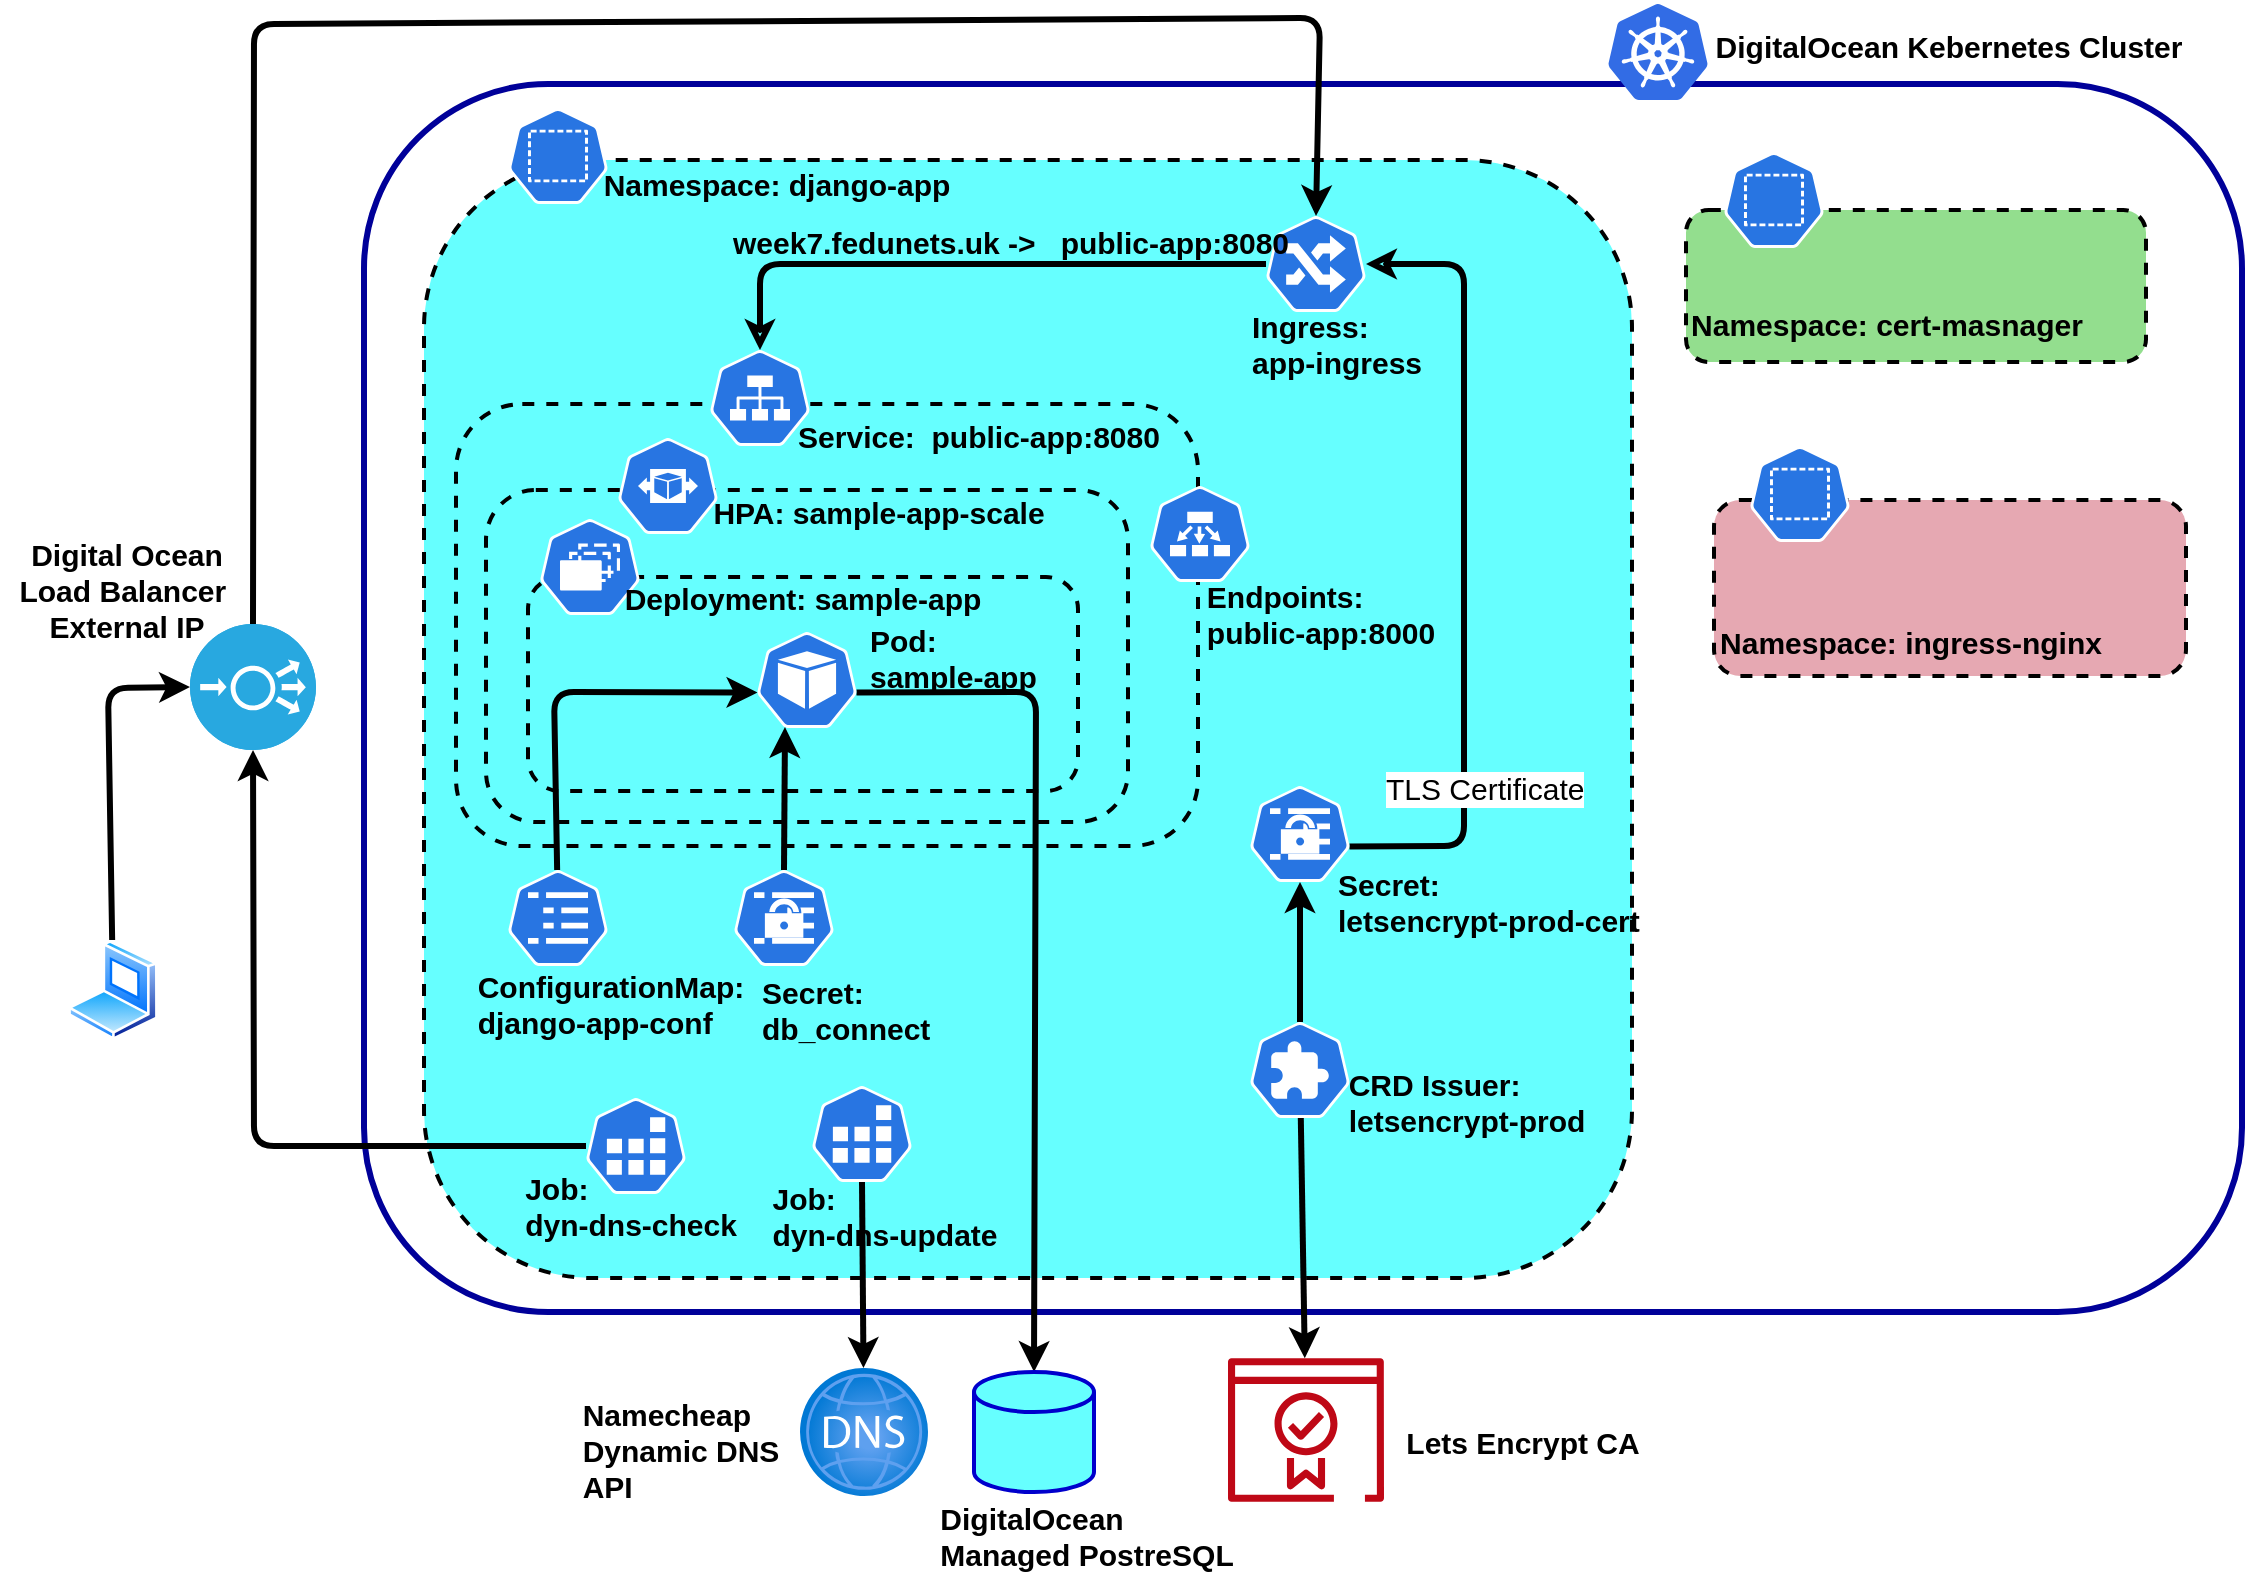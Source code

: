 <mxfile>
    <diagram id="bxJqmcAA1n49yRWCh9Xo" name="Page-1">
        <mxGraphModel dx="1858" dy="808" grid="0" gridSize="10" guides="1" tooltips="1" connect="1" arrows="1" fold="1" page="1" pageScale="1" pageWidth="1169" pageHeight="827" background="#ffffff" math="0" shadow="0">
            <root>
                <mxCell id="0"/>
                <mxCell id="1" parent="0"/>
                <mxCell id="16" value="" style="rounded=1;whiteSpace=wrap;html=1;fillColor=none;strokeColor=#000099;strokeWidth=3;fontColor=#000000;fontSize=15;fontFamily=Helvetica;" parent="1" vertex="1">
                    <mxGeometry x="194" y="68" width="939" height="614" as="geometry"/>
                </mxCell>
                <mxCell id="20" value="" style="rounded=1;whiteSpace=wrap;html=1;strokeColor=#000000;strokeWidth=2;fillColor=#E6A8B2;dashed=1;fontColor=#000000;fontSize=15;fontFamily=Helvetica;" parent="1" vertex="1">
                    <mxGeometry x="869" y="276" width="236" height="88" as="geometry"/>
                </mxCell>
                <mxCell id="19" value="" style="rounded=1;whiteSpace=wrap;html=1;strokeColor=#000000;strokeWidth=2;fillColor=#93DE8E;dashed=1;fontColor=#000000;fontSize=15;fontFamily=Helvetica;" parent="1" vertex="1">
                    <mxGeometry x="855" y="131" width="230" height="76" as="geometry"/>
                </mxCell>
                <mxCell id="18" value="" style="rounded=1;whiteSpace=wrap;html=1;strokeColor=#000000;strokeWidth=2;fillColor=#66FFFF;dashed=1;fontColor=#000000;fontSize=15;fontFamily=Helvetica;" parent="1" vertex="1">
                    <mxGeometry x="224" y="106" width="604" height="559" as="geometry"/>
                </mxCell>
                <mxCell id="29" value="" style="rounded=1;whiteSpace=wrap;html=1;strokeColor=#000000;strokeWidth=2;fillColor=none;dashed=1;fontColor=#000000;fontSize=15;fontFamily=Helvetica;" parent="1" vertex="1">
                    <mxGeometry x="240" y="228" width="371" height="221" as="geometry"/>
                </mxCell>
                <mxCell id="30" value="" style="rounded=1;whiteSpace=wrap;html=1;strokeColor=#000000;strokeWidth=2;fillColor=none;dashed=1;fontColor=#000000;fontSize=15;fontFamily=Helvetica;" parent="1" vertex="1">
                    <mxGeometry x="255" y="271" width="321" height="166" as="geometry"/>
                </mxCell>
                <mxCell id="37" value="" style="rounded=1;whiteSpace=wrap;html=1;strokeColor=#000000;strokeWidth=2;fillColor=none;dashed=1;fontColor=#000000;fontSize=15;fontFamily=Helvetica;" parent="1" vertex="1">
                    <mxGeometry x="276" y="314.5" width="275" height="107" as="geometry"/>
                </mxCell>
                <mxCell id="17" value="" style="sketch=0;aspect=fixed;html=1;points=[];align=center;image;fontSize=15;image=img/lib/mscae/Kubernetes.svg;strokeColor=#000000;strokeWidth=3;fillColor=none;fontColor=#000000;fontFamily=Helvetica;" parent="1" vertex="1">
                    <mxGeometry x="816" y="28" width="50" height="48" as="geometry"/>
                </mxCell>
                <mxCell id="21" value="" style="sketch=0;html=1;dashed=0;whitespace=wrap;fillColor=#2875E2;strokeColor=#ffffff;points=[[0.005,0.63,0],[0.1,0.2,0],[0.9,0.2,0],[0.5,0,0],[0.995,0.63,0],[0.72,0.99,0],[0.5,1,0],[0.28,0.99,0]];verticalLabelPosition=bottom;align=center;verticalAlign=top;shape=mxgraph.kubernetes.icon;prIcon=ns;strokeWidth=2;fontColor=#000000;fontSize=15;fontFamily=Helvetica;" parent="1" vertex="1">
                    <mxGeometry x="266" y="80" width="50" height="48" as="geometry"/>
                </mxCell>
                <mxCell id="22" value="" style="sketch=0;html=1;dashed=0;whitespace=wrap;fillColor=#2875E2;strokeColor=#ffffff;points=[[0.005,0.63,0],[0.1,0.2,0],[0.9,0.2,0],[0.5,0,0],[0.995,0.63,0],[0.72,0.99,0],[0.5,1,0],[0.28,0.99,0]];verticalLabelPosition=bottom;align=center;verticalAlign=top;shape=mxgraph.kubernetes.icon;prIcon=ns;strokeWidth=2;fontColor=#000000;fontSize=15;fontFamily=Helvetica;" parent="1" vertex="1">
                    <mxGeometry x="874" y="102" width="50" height="48" as="geometry"/>
                </mxCell>
                <mxCell id="23" value="" style="sketch=0;html=1;dashed=0;whitespace=wrap;fillColor=#2875E2;strokeColor=#ffffff;points=[[0.005,0.63,0],[0.1,0.2,0],[0.9,0.2,0],[0.5,0,0],[0.995,0.63,0],[0.72,0.99,0],[0.5,1,0],[0.28,0.99,0]];verticalLabelPosition=bottom;align=center;verticalAlign=top;shape=mxgraph.kubernetes.icon;prIcon=ns;strokeWidth=2;fontColor=#000000;fontSize=15;fontFamily=Helvetica;" parent="1" vertex="1">
                    <mxGeometry x="887" y="249" width="50" height="48" as="geometry"/>
                </mxCell>
                <mxCell id="46" style="edgeStyle=none;html=1;fontSize=15;fontColor=#000000;strokeColor=#000000;strokeWidth=3;endArrow=classic;endFill=0;startArrow=none;startFill=0;entryX=0.5;entryY=0;entryDx=0;entryDy=0;entryPerimeter=0;fontFamily=Helvetica;" edge="1" parent="1" source="24" target="26">
                    <mxGeometry relative="1" as="geometry">
                        <mxPoint x="636" y="354" as="targetPoint"/>
                        <Array as="points">
                            <mxPoint x="392" y="158"/>
                        </Array>
                    </mxGeometry>
                </mxCell>
                <mxCell id="59" style="edgeStyle=none;html=1;entryX=0.995;entryY=0.63;entryDx=0;entryDy=0;entryPerimeter=0;strokeColor=#000000;strokeWidth=3;fontSize=15;fontColor=#000000;startArrow=classic;startFill=0;endArrow=none;endFill=0;fontFamily=Helvetica;" edge="1" parent="1" source="24" target="55">
                    <mxGeometry relative="1" as="geometry">
                        <Array as="points">
                            <mxPoint x="744" y="158"/>
                            <mxPoint x="744" y="449"/>
                        </Array>
                    </mxGeometry>
                </mxCell>
                <mxCell id="75" value="&lt;span style=&quot;background-color: rgb(255, 255, 255); font-size: 15px;&quot;&gt;TLS Certificate&lt;/span&gt;" style="edgeLabel;html=1;align=left;verticalAlign=middle;resizable=0;points=[];fontSize=15;fontColor=#000000;fontFamily=Helvetica;" vertex="1" connectable="0" parent="59">
                    <mxGeometry x="0.094" y="-1" relative="1" as="geometry">
                        <mxPoint x="-40" y="93" as="offset"/>
                    </mxGeometry>
                </mxCell>
                <mxCell id="24" value="" style="sketch=0;html=1;dashed=0;whitespace=wrap;fillColor=#2875E2;strokeColor=#ffffff;points=[[0.005,0.63,0],[0.1,0.2,0],[0.9,0.2,0],[0.5,0,0],[0.995,0.63,0],[0.72,0.99,0],[0.5,1,0],[0.28,0.99,0]];verticalLabelPosition=bottom;align=center;verticalAlign=top;shape=mxgraph.kubernetes.icon;prIcon=ing;strokeWidth=2;fontColor=#000000;fontSize=15;fontFamily=Helvetica;" parent="1" vertex="1">
                    <mxGeometry x="645" y="134" width="50" height="48" as="geometry"/>
                </mxCell>
                <mxCell id="26" value="" style="sketch=0;html=1;dashed=0;whitespace=wrap;fillColor=#2875E2;strokeColor=#ffffff;points=[[0.005,0.63,0],[0.1,0.2,0],[0.9,0.2,0],[0.5,0,0],[0.995,0.63,0],[0.72,0.99,0],[0.5,1,0],[0.28,0.99,0]];verticalLabelPosition=bottom;align=center;verticalAlign=top;shape=mxgraph.kubernetes.icon;prIcon=svc;strokeWidth=2;fontColor=#000000;fontSize=15;fontFamily=Helvetica;" parent="1" vertex="1">
                    <mxGeometry x="367" y="201" width="50" height="48" as="geometry"/>
                </mxCell>
                <mxCell id="25" value="" style="sketch=0;html=1;dashed=0;whitespace=wrap;fillColor=#2875E2;strokeColor=#ffffff;points=[[0.005,0.63,0],[0.1,0.2,0],[0.9,0.2,0],[0.5,0,0],[0.995,0.63,0],[0.72,0.99,0],[0.5,1,0],[0.28,0.99,0]];verticalLabelPosition=bottom;align=center;verticalAlign=top;shape=mxgraph.kubernetes.icon;prIcon=hpa;strokeWidth=2;fontColor=#000000;fontSize=15;fontFamily=Helvetica;" parent="1" vertex="1">
                    <mxGeometry x="321" y="245" width="50" height="48" as="geometry"/>
                </mxCell>
                <mxCell id="62" style="edgeStyle=none;html=1;entryX=0.005;entryY=0.63;entryDx=0;entryDy=0;entryPerimeter=0;strokeColor=#000000;strokeWidth=3;fontSize=15;fontColor=#000000;startArrow=none;startFill=0;endArrow=classic;endFill=1;fontFamily=Helvetica;" edge="1" parent="1" source="31" target="33">
                    <mxGeometry relative="1" as="geometry">
                        <Array as="points">
                            <mxPoint x="289" y="372"/>
                        </Array>
                    </mxGeometry>
                </mxCell>
                <mxCell id="31" value="" style="sketch=0;html=1;dashed=0;whitespace=wrap;fillColor=#2875E2;strokeColor=#ffffff;points=[[0.005,0.63,0],[0.1,0.2,0],[0.9,0.2,0],[0.5,0,0],[0.995,0.63,0],[0.72,0.99,0],[0.5,1,0],[0.28,0.99,0]];verticalLabelPosition=bottom;align=center;verticalAlign=top;shape=mxgraph.kubernetes.icon;prIcon=cm;strokeWidth=2;fontColor=#000000;fontSize=15;fontFamily=Helvetica;" parent="1" vertex="1">
                    <mxGeometry x="266" y="461" width="50" height="48" as="geometry"/>
                </mxCell>
                <mxCell id="61" style="edgeStyle=none;html=1;entryX=0.5;entryY=1;entryDx=0;entryDy=0;entryPerimeter=0;strokeColor=#000000;strokeWidth=3;fontSize=15;fontColor=#000000;startArrow=none;startFill=0;endArrow=classic;endFill=1;fontFamily=Helvetica;" edge="1" parent="1" source="32" target="55">
                    <mxGeometry relative="1" as="geometry"/>
                </mxCell>
                <mxCell id="68" style="edgeStyle=none;html=1;strokeColor=#000000;strokeWidth=3;fontSize=15;fontColor=#000000;startArrow=none;startFill=0;endArrow=classic;endFill=1;fontFamily=Helvetica;" edge="1" parent="1" source="32" target="64">
                    <mxGeometry relative="1" as="geometry"/>
                </mxCell>
                <mxCell id="32" value="" style="sketch=0;html=1;dashed=0;whitespace=wrap;fillColor=#2875E2;strokeColor=#ffffff;points=[[0.005,0.63,0],[0.1,0.2,0],[0.9,0.2,0],[0.5,0,0],[0.995,0.63,0],[0.72,0.99,0],[0.5,1,0],[0.28,0.99,0]];verticalLabelPosition=bottom;align=center;verticalAlign=top;shape=mxgraph.kubernetes.icon;prIcon=crd;strokeWidth=2;fontColor=#000000;fontSize=15;fontFamily=Helvetica;" parent="1" vertex="1">
                    <mxGeometry x="637" y="537" width="50" height="48" as="geometry"/>
                </mxCell>
                <mxCell id="71" style="edgeStyle=none;html=1;exitX=0.995;exitY=0.63;exitDx=0;exitDy=0;exitPerimeter=0;entryX=0.5;entryY=0;entryDx=0;entryDy=0;entryPerimeter=0;strokeColor=#000000;strokeWidth=3;fontSize=15;fontColor=#000000;startArrow=none;startFill=0;endArrow=classic;endFill=1;fontFamily=Helvetica;" edge="1" parent="1" source="33" target="70">
                    <mxGeometry relative="1" as="geometry">
                        <Array as="points">
                            <mxPoint x="530" y="372"/>
                        </Array>
                    </mxGeometry>
                </mxCell>
                <mxCell id="33" value="" style="sketch=0;html=1;dashed=0;whitespace=wrap;fillColor=#2875E2;strokeColor=#ffffff;points=[[0.005,0.63,0],[0.1,0.2,0],[0.9,0.2,0],[0.5,0,0],[0.995,0.63,0],[0.72,0.99,0],[0.5,1,0],[0.28,0.99,0]];verticalLabelPosition=bottom;align=center;verticalAlign=top;shape=mxgraph.kubernetes.icon;prIcon=pod;strokeWidth=2;fontColor=#000000;fontSize=15;fontFamily=Helvetica;" parent="1" vertex="1">
                    <mxGeometry x="390.5" y="342" width="50" height="48" as="geometry"/>
                </mxCell>
                <mxCell id="63" style="edgeStyle=none;html=1;exitX=0.5;exitY=0;exitDx=0;exitDy=0;exitPerimeter=0;entryX=0.28;entryY=0.99;entryDx=0;entryDy=0;entryPerimeter=0;strokeColor=#000000;strokeWidth=3;fontSize=15;fontColor=#000000;startArrow=none;startFill=0;endArrow=classic;endFill=1;fontFamily=Helvetica;" edge="1" parent="1" source="34" target="33">
                    <mxGeometry relative="1" as="geometry"/>
                </mxCell>
                <mxCell id="34" value="" style="sketch=0;html=1;dashed=0;whitespace=wrap;fillColor=#2875E2;strokeColor=#ffffff;points=[[0.005,0.63,0],[0.1,0.2,0],[0.9,0.2,0],[0.5,0,0],[0.995,0.63,0],[0.72,0.99,0],[0.5,1,0],[0.28,0.99,0]];verticalLabelPosition=bottom;align=center;verticalAlign=top;shape=mxgraph.kubernetes.icon;prIcon=secret;strokeWidth=2;fontColor=#000000;fontSize=15;fontFamily=Helvetica;" parent="1" vertex="1">
                    <mxGeometry x="379" y="461" width="50" height="48" as="geometry"/>
                </mxCell>
                <mxCell id="67" style="edgeStyle=none;html=1;strokeColor=#000000;strokeWidth=3;fontSize=15;fontColor=#000000;startArrow=none;startFill=0;endArrow=classic;endFill=1;exitX=0.5;exitY=1;exitDx=0;exitDy=0;exitPerimeter=0;fontFamily=Helvetica;" edge="1" parent="1" source="36" target="66">
                    <mxGeometry relative="1" as="geometry">
                        <Array as="points"/>
                    </mxGeometry>
                </mxCell>
                <mxCell id="36" value="" style="sketch=0;html=1;dashed=0;whitespace=wrap;fillColor=#2875E2;strokeColor=#ffffff;points=[[0.005,0.63,0],[0.1,0.2,0],[0.9,0.2,0],[0.5,0,0],[0.995,0.63,0],[0.72,0.99,0],[0.5,1,0],[0.28,0.99,0]];verticalLabelPosition=bottom;align=center;verticalAlign=top;shape=mxgraph.kubernetes.icon;prIcon=job;strokeWidth=2;fontColor=#000000;fontSize=15;fontFamily=Helvetica;" parent="1" vertex="1">
                    <mxGeometry x="418" y="569" width="50" height="48" as="geometry"/>
                </mxCell>
                <mxCell id="35" value="" style="sketch=0;html=1;dashed=0;whitespace=wrap;fillColor=#2875E2;strokeColor=#ffffff;points=[[0.005,0.63,0],[0.1,0.2,0],[0.9,0.2,0],[0.5,0,0],[0.995,0.63,0],[0.72,0.99,0],[0.5,1,0],[0.28,0.99,0]];verticalLabelPosition=bottom;align=center;verticalAlign=top;shape=mxgraph.kubernetes.icon;prIcon=rs;strokeWidth=2;fontColor=#000000;fontSize=15;fontFamily=Helvetica;" parent="1" vertex="1">
                    <mxGeometry x="282" y="285.5" width="50" height="48" as="geometry"/>
                </mxCell>
                <mxCell id="39" value="&lt;font style=&quot;font-size: 15px;&quot;&gt;&lt;b style=&quot;font-size: 15px;&quot;&gt;DigitalOcean Kebernetes Cluster&lt;/b&gt;&lt;/font&gt;" style="text;html=1;align=center;verticalAlign=middle;resizable=0;points=[];autosize=1;strokeColor=none;fillColor=none;fontColor=#000000;fontSize=15;fontFamily=Helvetica;" vertex="1" parent="1">
                    <mxGeometry x="860" y="34" width="251" height="30" as="geometry"/>
                </mxCell>
                <mxCell id="40" value="&lt;font style=&quot;font-size: 15px;&quot;&gt;&lt;b style=&quot;font-size: 15px;&quot;&gt;Namespace: django-app&lt;/b&gt;&lt;/font&gt;" style="text;html=1;align=center;verticalAlign=middle;resizable=0;points=[];autosize=1;strokeColor=none;fillColor=none;fontColor=#000000;fontSize=15;fontFamily=Helvetica;" vertex="1" parent="1">
                    <mxGeometry x="304" y="103" width="191" height="30" as="geometry"/>
                </mxCell>
                <mxCell id="41" value="&lt;font style=&quot;font-size: 15px;&quot;&gt;&lt;b style=&quot;font-size: 15px;&quot;&gt;Ingress:&lt;br style=&quot;font-size: 15px;&quot;&gt;app-ingress&lt;/b&gt;&lt;/font&gt;" style="text;html=1;align=left;verticalAlign=middle;resizable=0;points=[];autosize=1;strokeColor=none;fillColor=none;fontColor=#000000;fontSize=15;fontFamily=Helvetica;" vertex="1" parent="1">
                    <mxGeometry x="635.5" y="174" width="103" height="48" as="geometry"/>
                </mxCell>
                <mxCell id="42" value="&lt;b style=&quot;font-size: 15px;&quot;&gt;Service:&amp;nbsp; public-app:8080&lt;/b&gt;" style="text;html=1;align=center;verticalAlign=middle;resizable=0;points=[];autosize=1;strokeColor=none;fillColor=none;fontColor=#000000;fontSize=15;fontFamily=Helvetica;" vertex="1" parent="1">
                    <mxGeometry x="401" y="229" width="199" height="30" as="geometry"/>
                </mxCell>
                <mxCell id="43" value="&lt;font style=&quot;font-size: 15px;&quot;&gt;&lt;b style=&quot;font-size: 15px;&quot;&gt;Deployment: sample-app&lt;/b&gt;&lt;/font&gt;" style="text;html=1;align=center;verticalAlign=middle;resizable=0;points=[];autosize=1;strokeColor=none;fillColor=none;fontColor=#000000;fontSize=15;fontFamily=Helvetica;" vertex="1" parent="1">
                    <mxGeometry x="315" y="310" width="196" height="30" as="geometry"/>
                </mxCell>
                <mxCell id="44" value="&lt;font style=&quot;font-size: 15px;&quot;&gt;&lt;b style=&quot;font-size: 15px;&quot;&gt;HPA: &lt;/b&gt;&lt;span style=&quot;font-size: 15px;&quot;&gt;&lt;b style=&quot;font-size: 15px;&quot;&gt;sample-app-scale&lt;/b&gt;&lt;/span&gt;&lt;br style=&quot;font-size: 15px;&quot;&gt;&lt;/font&gt;" style="text;html=1;align=center;verticalAlign=middle;resizable=0;points=[];autosize=1;strokeColor=none;fillColor=none;fontColor=#000000;fontSize=15;fontFamily=Helvetica;" vertex="1" parent="1">
                    <mxGeometry x="359" y="267" width="184" height="30" as="geometry"/>
                </mxCell>
                <mxCell id="45" value="" style="sketch=0;html=1;dashed=0;whitespace=wrap;fillColor=#2875E2;strokeColor=#ffffff;points=[[0.005,0.63,0],[0.1,0.2,0],[0.9,0.2,0],[0.5,0,0],[0.995,0.63,0],[0.72,0.99,0],[0.5,1,0],[0.28,0.99,0]];verticalLabelPosition=bottom;align=center;verticalAlign=top;shape=mxgraph.kubernetes.icon;prIcon=ep;fontSize=15;fontColor=#000000;fontFamily=Helvetica;" vertex="1" parent="1">
                    <mxGeometry x="587" y="269" width="50" height="48" as="geometry"/>
                </mxCell>
                <mxCell id="48" value="&lt;span style=&quot;font-size: 15px;&quot;&gt;&lt;b style=&quot;font-size: 15px;&quot;&gt;Pod:&lt;br style=&quot;font-size: 15px;&quot;&gt;sample-app&lt;/b&gt;&lt;/span&gt;" style="text;html=1;align=left;verticalAlign=middle;resizable=0;points=[];autosize=1;strokeColor=none;fillColor=none;fontColor=#000000;fontSize=15;fontFamily=Helvetica;" vertex="1" parent="1">
                    <mxGeometry x="445" y="331" width="101" height="48" as="geometry"/>
                </mxCell>
                <mxCell id="49" value="&lt;div style=&quot;text-align: left; font-size: 15px;&quot;&gt;&lt;b style=&quot;background-color: initial; font-size: 15px;&quot;&gt;Endpoints:&lt;/b&gt;&lt;/div&gt;&lt;font style=&quot;font-size: 15px;&quot;&gt;&lt;div style=&quot;text-align: left; font-size: 15px;&quot;&gt;&lt;b style=&quot;font-size: 15px; background-color: initial;&quot;&gt;public-app:8000&lt;/b&gt;&lt;/div&gt;&lt;/font&gt;" style="text;html=1;align=center;verticalAlign=middle;resizable=0;points=[];autosize=1;strokeColor=none;fillColor=none;fontColor=#000000;fontSize=15;fontFamily=Helvetica;" vertex="1" parent="1">
                    <mxGeometry x="605.5" y="309" width="132" height="48" as="geometry"/>
                </mxCell>
                <mxCell id="50" value="&lt;div style=&quot;text-align: left; font-size: 15px;&quot;&gt;&lt;b style=&quot;font-size: 15px; background-color: initial;&quot;&gt;Job:&lt;/b&gt;&lt;/div&gt;&lt;span style=&quot;font-size: 15px;&quot;&gt;&lt;b style=&quot;font-size: 15px;&quot;&gt;dyn-dns-update&lt;/b&gt;&lt;/span&gt;" style="text;html=1;align=center;verticalAlign=middle;resizable=0;points=[];autosize=1;strokeColor=none;fillColor=none;fontColor=#000000;fontSize=15;fontFamily=Helvetica;" vertex="1" parent="1">
                    <mxGeometry x="388.5" y="610" width="131" height="48" as="geometry"/>
                </mxCell>
                <mxCell id="85" style="edgeStyle=none;html=1;entryX=0.5;entryY=1;entryDx=0;entryDy=0;entryPerimeter=0;strokeColor=#000000;strokeWidth=3;fontSize=15;fontColor=#000000;startArrow=none;startFill=0;endArrow=classic;endFill=1;fontFamily=Helvetica;" edge="1" parent="1" source="51" target="78">
                    <mxGeometry relative="1" as="geometry">
                        <Array as="points">
                            <mxPoint x="139" y="599"/>
                        </Array>
                    </mxGeometry>
                </mxCell>
                <mxCell id="51" value="" style="sketch=0;html=1;dashed=0;whitespace=wrap;fillColor=#2875E2;strokeColor=#ffffff;points=[[0.005,0.63,0],[0.1,0.2,0],[0.9,0.2,0],[0.5,0,0],[0.995,0.63,0],[0.72,0.99,0],[0.5,1,0],[0.28,0.99,0]];verticalLabelPosition=bottom;align=center;verticalAlign=top;shape=mxgraph.kubernetes.icon;prIcon=job;strokeWidth=2;fontColor=#000000;fontSize=15;fontFamily=Helvetica;" vertex="1" parent="1">
                    <mxGeometry x="305" y="575" width="50" height="48" as="geometry"/>
                </mxCell>
                <mxCell id="52" value="&lt;div style=&quot;text-align: left; font-size: 15px;&quot;&gt;&lt;b style=&quot;font-size: 15px; background-color: initial;&quot;&gt;Job:&lt;/b&gt;&lt;/div&gt;&lt;span style=&quot;font-size: 15px;&quot;&gt;&lt;b style=&quot;font-size: 15px;&quot;&gt;dyn-dns-check&lt;/b&gt;&lt;/span&gt;" style="text;html=1;align=center;verticalAlign=middle;resizable=0;points=[];autosize=1;strokeColor=none;fillColor=none;fontColor=#000000;fontSize=15;fontFamily=Helvetica;" vertex="1" parent="1">
                    <mxGeometry x="265" y="605" width="124" height="48" as="geometry"/>
                </mxCell>
                <mxCell id="53" value="&lt;span style=&quot;font-size: 15px;&quot;&gt;&lt;b style=&quot;font-size: 15px;&quot;&gt;ConfigurationMap:&lt;br style=&quot;font-size: 15px;&quot;&gt;&lt;div style=&quot;text-align: left; font-size: 15px;&quot;&gt;&lt;b style=&quot;background-color: initial; font-size: 15px;&quot;&gt;django-app-conf&lt;/b&gt;&lt;/div&gt;&lt;/b&gt;&lt;/span&gt;" style="text;html=1;align=center;verticalAlign=middle;resizable=0;points=[];autosize=1;strokeColor=none;fillColor=none;fontColor=#000000;fontSize=15;fontFamily=Helvetica;" vertex="1" parent="1">
                    <mxGeometry x="241" y="504" width="151" height="48" as="geometry"/>
                </mxCell>
                <mxCell id="54" value="&lt;span style=&quot;font-size: 15px;&quot;&gt;&lt;b style=&quot;font-size: 15px;&quot;&gt;Secret:&lt;br style=&quot;font-size: 15px;&quot;&gt;db_connect&lt;br style=&quot;font-size: 15px;&quot;&gt;&lt;/b&gt;&lt;/span&gt;" style="text;html=1;align=left;verticalAlign=middle;resizable=0;points=[];autosize=1;strokeColor=none;fillColor=none;fontColor=#000000;fontSize=15;fontFamily=Helvetica;" vertex="1" parent="1">
                    <mxGeometry x="390.5" y="507" width="102" height="48" as="geometry"/>
                </mxCell>
                <mxCell id="55" value="" style="sketch=0;html=1;dashed=0;whitespace=wrap;fillColor=#2875E2;strokeColor=#ffffff;points=[[0.005,0.63,0],[0.1,0.2,0],[0.9,0.2,0],[0.5,0,0],[0.995,0.63,0],[0.72,0.99,0],[0.5,1,0],[0.28,0.99,0]];verticalLabelPosition=bottom;align=center;verticalAlign=top;shape=mxgraph.kubernetes.icon;prIcon=secret;strokeWidth=2;fontColor=#000000;fontSize=15;fontFamily=Helvetica;" vertex="1" parent="1">
                    <mxGeometry x="637" y="419" width="50" height="48" as="geometry"/>
                </mxCell>
                <mxCell id="56" value="&lt;span style=&quot;font-size: 15px;&quot;&gt;&lt;b style=&quot;font-size: 15px;&quot;&gt;Secret:&lt;br style=&quot;font-size: 15px;&quot;&gt;letsencrypt-prod-cert&lt;br style=&quot;font-size: 15px;&quot;&gt;&lt;/b&gt;&lt;/span&gt;" style="text;html=1;align=left;verticalAlign=middle;resizable=0;points=[];autosize=1;strokeColor=none;fillColor=none;fontColor=#000000;fontSize=15;fontFamily=Helvetica;" vertex="1" parent="1">
                    <mxGeometry x="679" y="453" width="169" height="48" as="geometry"/>
                </mxCell>
                <mxCell id="60" value="&lt;div style=&quot;text-align: left; font-size: 15px;&quot;&gt;&lt;span style=&quot;font-size: 15px;&quot;&gt;&lt;b style=&quot;font-size: 15px;&quot;&gt;CRD Issuer:&lt;/b&gt;&lt;/span&gt;&lt;/div&gt;&lt;div style=&quot;text-align: left; font-size: 15px;&quot;&gt;&lt;span style=&quot;font-size: 15px;&quot;&gt;&lt;b style=&quot;font-size: 15px;&quot;&gt;letsencrypt-prod&lt;/b&gt;&lt;/span&gt;&lt;/div&gt;" style="text;html=1;align=center;verticalAlign=middle;resizable=0;points=[];autosize=1;strokeColor=none;fillColor=none;fontColor=#000000;fontSize=15;fontFamily=Helvetica;" vertex="1" parent="1">
                    <mxGeometry x="677" y="553" width="136" height="48" as="geometry"/>
                </mxCell>
                <mxCell id="64" value="" style="sketch=0;outlineConnect=0;fontColor=#000000;gradientColor=none;fillColor=#BF0816;strokeColor=none;dashed=0;verticalLabelPosition=bottom;verticalAlign=top;align=center;html=1;fontSize=15;fontStyle=0;aspect=fixed;pointerEvents=1;shape=mxgraph.aws4.certificate_manager_2;fontFamily=Helvetica;" vertex="1" parent="1">
                    <mxGeometry x="626" y="705" width="78" height="72" as="geometry"/>
                </mxCell>
                <mxCell id="66" value="" style="aspect=fixed;html=1;points=[];align=center;image;fontSize=15;image=img/lib/azure2/networking/DNS_Zones.svg;fontColor=#000000;fillColor=#66FFFF;fontFamily=Helvetica;" vertex="1" parent="1">
                    <mxGeometry x="412" y="710" width="64" height="64" as="geometry"/>
                </mxCell>
                <mxCell id="70" value="" style="strokeWidth=2;html=1;shape=mxgraph.flowchart.database;whiteSpace=wrap;fontSize=15;fontColor=#000000;fillColor=#66FFFF;strokeColor=#0000CC;fontFamily=Helvetica;" vertex="1" parent="1">
                    <mxGeometry x="499" y="712" width="60" height="60" as="geometry"/>
                </mxCell>
                <mxCell id="72" value="&lt;div style=&quot;text-align: left; font-size: 15px;&quot;&gt;&lt;span style=&quot;font-size: 15px;&quot;&gt;&lt;b style=&quot;font-size: 15px;&quot;&gt;Lets Encrypt CA&lt;/b&gt;&lt;/span&gt;&lt;/div&gt;" style="text;html=1;align=center;verticalAlign=middle;resizable=0;points=[];autosize=1;strokeColor=none;fillColor=none;fontColor=#000000;fontSize=15;fontFamily=Helvetica;" vertex="1" parent="1">
                    <mxGeometry x="705" y="732" width="135" height="30" as="geometry"/>
                </mxCell>
                <mxCell id="73" value="&lt;div style=&quot;text-align: left; font-size: 15px;&quot;&gt;&lt;span style=&quot;font-size: 15px;&quot;&gt;&lt;b style=&quot;font-size: 15px;&quot;&gt;Namecheap&amp;nbsp;&lt;/b&gt;&lt;/span&gt;&lt;/div&gt;&lt;div style=&quot;text-align: left; font-size: 15px;&quot;&gt;&lt;span style=&quot;font-size: 15px;&quot;&gt;&lt;b style=&quot;font-size: 15px;&quot;&gt;Dynamic DNS&lt;/b&gt;&lt;/span&gt;&lt;/div&gt;&lt;div style=&quot;text-align: left; font-size: 15px;&quot;&gt;&lt;span style=&quot;font-size: 15px;&quot;&gt;&lt;b style=&quot;font-size: 15px;&quot;&gt;API&lt;/b&gt;&lt;/span&gt;&lt;/div&gt;" style="text;html=1;align=center;verticalAlign=middle;resizable=0;points=[];autosize=1;strokeColor=none;fillColor=none;fontColor=#000000;fontSize=15;fontFamily=Helvetica;" vertex="1" parent="1">
                    <mxGeometry x="294" y="718" width="116" height="66" as="geometry"/>
                </mxCell>
                <mxCell id="74" value="&lt;div style=&quot;text-align: left; font-size: 15px;&quot;&gt;&lt;span style=&quot;font-size: 15px;&quot;&gt;&lt;b style=&quot;font-size: 15px;&quot;&gt;DigitalOcean&lt;/b&gt;&lt;/span&gt;&lt;/div&gt;&lt;div style=&quot;text-align: left; font-size: 15px;&quot;&gt;&lt;span style=&quot;font-size: 15px;&quot;&gt;&lt;b style=&quot;font-size: 15px;&quot;&gt;Managed PostreSQL&lt;/b&gt;&lt;/span&gt;&lt;/div&gt;" style="text;html=1;align=center;verticalAlign=middle;resizable=0;points=[];autosize=1;strokeColor=none;fillColor=none;fontColor=#000000;fontSize=15;fontFamily=Helvetica;" vertex="1" parent="1">
                    <mxGeometry x="472" y="770" width="165" height="48" as="geometry"/>
                </mxCell>
                <mxCell id="80" style="edgeStyle=none;html=1;exitX=0.5;exitY=0;exitDx=0;exitDy=0;exitPerimeter=0;entryX=0.5;entryY=0;entryDx=0;entryDy=0;entryPerimeter=0;strokeColor=#000000;strokeWidth=3;fontSize=15;fontColor=#000000;startArrow=none;startFill=0;endArrow=classic;endFill=1;fontFamily=Helvetica;" edge="1" parent="1" source="78" target="24">
                    <mxGeometry relative="1" as="geometry">
                        <Array as="points">
                            <mxPoint x="139" y="38"/>
                            <mxPoint x="672" y="35"/>
                        </Array>
                    </mxGeometry>
                </mxCell>
                <mxCell id="78" value="" style="fillColor=#28A8E0;verticalLabelPosition=bottom;sketch=0;html=1;strokeColor=#ffffff;verticalAlign=top;align=center;points=[[0.145,0.145,0],[0.5,0,0],[0.855,0.145,0],[1,0.5,0],[0.855,0.855,0],[0.5,1,0],[0.145,0.855,0],[0,0.5,0]];pointerEvents=1;shape=mxgraph.cisco_safe.compositeIcon;bgIcon=ellipse;resIcon=mxgraph.cisco_safe.capability.load_balancer;labelBackgroundColor=#FFFFFF;fontSize=15;fontColor=#000000;fontFamily=Helvetica;" vertex="1" parent="1">
                    <mxGeometry x="107" y="338" width="63" height="63" as="geometry"/>
                </mxCell>
                <mxCell id="87" style="edgeStyle=none;html=1;entryX=0;entryY=0.5;entryDx=0;entryDy=0;entryPerimeter=0;strokeColor=#000000;strokeWidth=3;fontSize=15;fontColor=#000000;startArrow=none;startFill=0;endArrow=classic;endFill=1;fontFamily=Helvetica;" edge="1" parent="1" source="86" target="78">
                    <mxGeometry relative="1" as="geometry">
                        <Array as="points">
                            <mxPoint x="66" y="370"/>
                        </Array>
                    </mxGeometry>
                </mxCell>
                <mxCell id="86" value="" style="aspect=fixed;perimeter=ellipsePerimeter;html=1;align=center;shadow=0;dashed=0;spacingTop=3;image;image=img/lib/active_directory/laptop_client.svg;labelBackgroundColor=#FFFFFF;strokeColor=#0000CC;fontSize=15;fontColor=#000000;fillColor=#66FFFF;fontFamily=Helvetica;" vertex="1" parent="1">
                    <mxGeometry x="46" y="496" width="45" height="50" as="geometry"/>
                </mxCell>
                <mxCell id="88" value="&lt;font style=&quot;font-size: 15px;&quot;&gt;&lt;b style=&quot;font-size: 15px;&quot;&gt;Namespace: cert-masnager&lt;/b&gt;&lt;/font&gt;" style="text;html=1;align=center;verticalAlign=middle;resizable=0;points=[];autosize=1;strokeColor=none;fillColor=none;fontColor=#000000;fontSize=15;fontFamily=Helvetica;" vertex="1" parent="1">
                    <mxGeometry x="848" y="173" width="214" height="30" as="geometry"/>
                </mxCell>
                <mxCell id="89" value="&lt;font style=&quot;font-size: 15px;&quot;&gt;&lt;b style=&quot;font-size: 15px;&quot;&gt;Namespace: ingress-nginx&lt;/b&gt;&lt;/font&gt;" style="text;html=1;align=center;verticalAlign=middle;resizable=0;points=[];autosize=1;strokeColor=none;fillColor=none;fontColor=#000000;fontSize=15;fontFamily=Helvetica;" vertex="1" parent="1">
                    <mxGeometry x="862" y="332" width="209" height="30" as="geometry"/>
                </mxCell>
                <mxCell id="90" value="&lt;font style=&quot;font-size: 15px;&quot;&gt;&lt;b style=&quot;font-size: 15px;&quot;&gt;Digital Ocean&lt;br style=&quot;font-size: 15px;&quot;&gt;Load Balancer&amp;nbsp;&lt;br style=&quot;font-size: 15px;&quot;&gt;External IP&lt;br style=&quot;font-size: 15px;&quot;&gt;&lt;/b&gt;&lt;/font&gt;" style="text;html=1;align=center;verticalAlign=middle;resizable=0;points=[];autosize=1;strokeColor=none;fillColor=none;fontColor=#000000;fontSize=15;fontFamily=Helvetica;" vertex="1" parent="1">
                    <mxGeometry x="12" y="288" width="126" height="66" as="geometry"/>
                </mxCell>
                <mxCell id="92" value="&lt;span style=&quot;font-size: 15px;&quot;&gt;&lt;b style=&quot;font-size: 15px;&quot;&gt;week7.fedunets.uk -&amp;gt;&amp;nbsp;&lt;/b&gt;&lt;/span&gt;&lt;b style=&quot;font-size: 15px;&quot;&gt;&amp;nbsp; public-app:8080&lt;/b&gt;" style="text;html=1;align=center;verticalAlign=middle;resizable=0;points=[];autosize=1;strokeColor=none;fillColor=none;fontColor=#000000;fontSize=15;fontFamily=Helvetica;" vertex="1" parent="1">
                    <mxGeometry x="369" y="132" width="296" height="30" as="geometry"/>
                </mxCell>
            </root>
        </mxGraphModel>
    </diagram>
</mxfile>